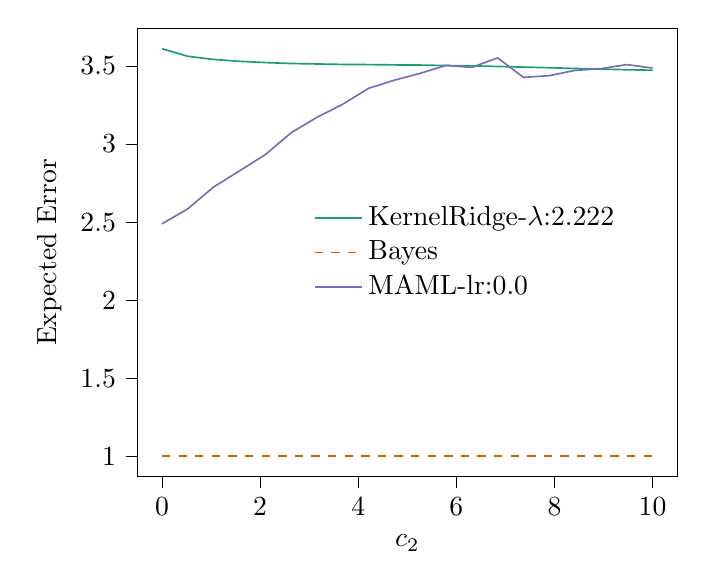 % This file was created with tikzplotlib v0.10.1.
\begin{tikzpicture}

\definecolor{chocolate217952}{RGB}{217,95,2}
\definecolor{darkcyan27158119}{RGB}{27,158,119}
\definecolor{darkgray176}{RGB}{176,176,176}
\definecolor{lightslategray117112179}{RGB}{117,112,179}

\begin{axis}[
legend cell align={left},
legend style={fill opacity=0.8, draw opacity=1, text opacity=1, at={(0.91,0.5)}, anchor=east, draw=none},
tick align=outside,
tick pos=left,
x grid style={darkgray176},
xlabel={\(\displaystyle c_{2}\)},
xmin=-0.499, xmax=10.5,
xtick style={color=black},
y grid style={darkgray176},
ylabel={Expected Error},
ymin=0.87, ymax=3.742,
ytick style={color=black}
]
\addplot [semithick, darkcyan27158119]
table {%
0.001 3.611
0.527 3.562
1.054 3.542
1.58 3.53
2.106 3.522
2.632 3.516
3.159 3.513
3.685 3.51
4.211 3.509
4.737 3.507
5.264 3.506
5.79 3.503
6.316 3.501
6.842 3.497
7.369 3.493
7.895 3.489
8.421 3.484
8.947 3.48
9.474 3.476
10 3.473
};
\addlegendentry{KernelRidge-$\lambda$:2.222}
\addplot [semithick, chocolate217952, dashed]
table {%
0.001 1.001
0.527 1.001
1.054 1.001
1.58 1.001
2.106 1.001
2.632 1.001
3.159 1.001
3.685 1.001
4.211 1.001
4.737 1.001
5.264 1.001
5.79 1.001
6.316 1.001
6.842 1.001
7.369 1.001
7.895 1.001
8.421 1.001
8.947 1.001
9.474 1.001
10 1.001
};
\addlegendentry{Bayes}
\addplot [semithick, lightslategray117112179]
table {%
0.001 2.489
0.527 2.585
1.054 2.725
1.58 2.828
2.106 2.932
2.632 3.072
3.159 3.171
3.685 3.255
4.211 3.357
4.737 3.409
5.264 3.453
5.79 3.504
6.316 3.491
6.842 3.552
7.369 3.427
7.895 3.438
8.421 3.472
8.947 3.483
9.474 3.509
10 3.487
};
\addlegendentry{MAML-lr:0.0}
\end{axis}

\end{tikzpicture}
